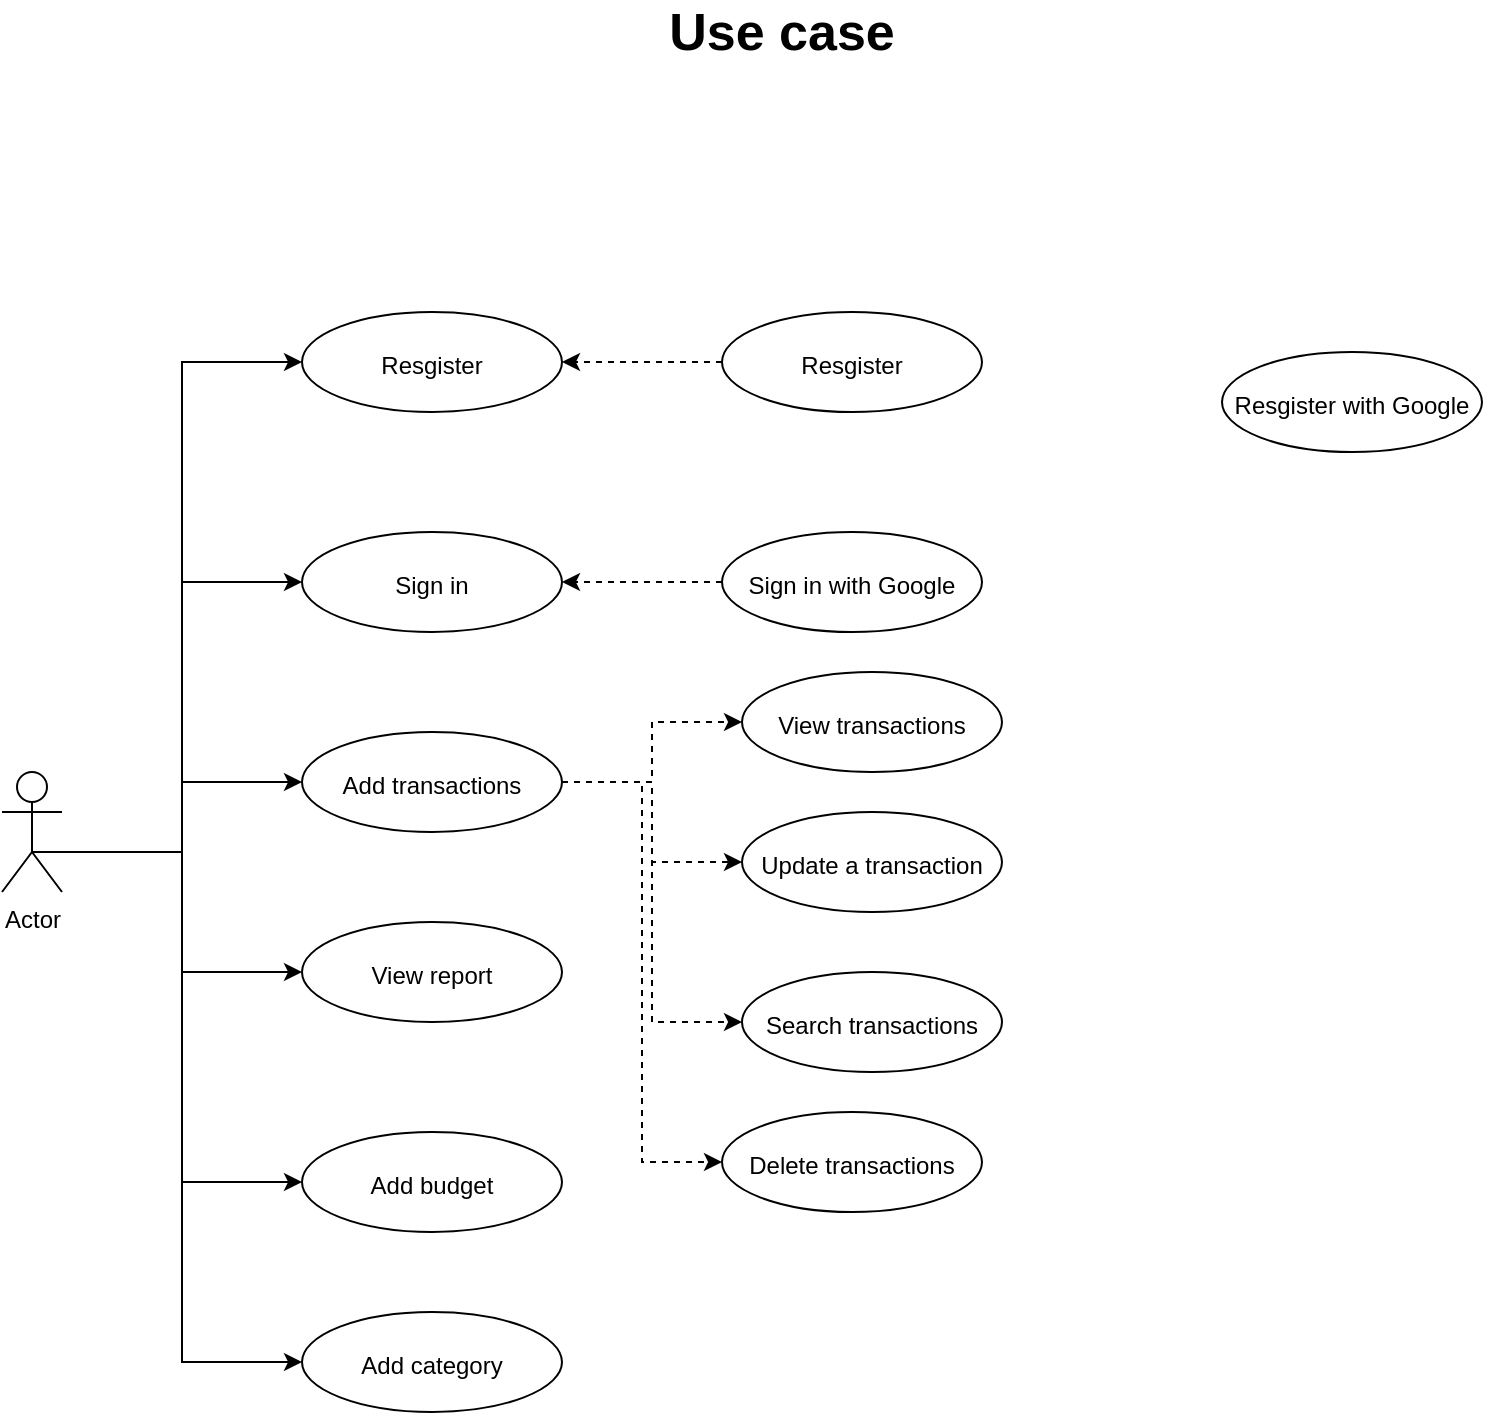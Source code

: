 <mxfile version="13.1.3" pages="2">
    <diagram id="VAm6x46tDt8hWLN9XQ7f" name="Use case">
        <mxGraphModel dx="1173" dy="792" grid="1" gridSize="10" guides="1" tooltips="1" connect="1" arrows="1" fold="1" page="1" pageScale="1" pageWidth="850" pageHeight="1100" math="0" shadow="0">
            <root>
                <mxCell id="0"/>
                <mxCell id="1" parent="0"/>
                <mxCell id="ISecW_dbYWo_y4zXbdXJ-11" style="edgeStyle=orthogonalEdgeStyle;rounded=0;orthogonalLoop=1;jettySize=auto;html=1;exitX=0.5;exitY=0.5;exitDx=0;exitDy=0;exitPerimeter=0;entryX=0;entryY=0.5;entryDx=0;entryDy=0;fontSize=26;" parent="1" source="ISecW_dbYWo_y4zXbdXJ-1" target="ISecW_dbYWo_y4zXbdXJ-6" edge="1">
                    <mxGeometry relative="1" as="geometry">
                        <Array as="points">
                            <mxPoint x="35" y="480"/>
                            <mxPoint x="110" y="480"/>
                            <mxPoint x="110" y="345"/>
                        </Array>
                    </mxGeometry>
                </mxCell>
                <mxCell id="ISecW_dbYWo_y4zXbdXJ-12" style="edgeStyle=orthogonalEdgeStyle;rounded=0;orthogonalLoop=1;jettySize=auto;html=1;exitX=0.5;exitY=0.5;exitDx=0;exitDy=0;exitPerimeter=0;entryX=0;entryY=0.5;entryDx=0;entryDy=0;fontSize=26;" parent="1" source="ISecW_dbYWo_y4zXbdXJ-1" target="ISecW_dbYWo_y4zXbdXJ-3" edge="1">
                    <mxGeometry relative="1" as="geometry">
                        <Array as="points">
                            <mxPoint x="35" y="480"/>
                            <mxPoint x="110" y="480"/>
                            <mxPoint x="110" y="445"/>
                        </Array>
                    </mxGeometry>
                </mxCell>
                <mxCell id="ISecW_dbYWo_y4zXbdXJ-13" style="edgeStyle=orthogonalEdgeStyle;rounded=0;orthogonalLoop=1;jettySize=auto;html=1;exitX=0.5;exitY=0.5;exitDx=0;exitDy=0;exitPerimeter=0;entryX=0;entryY=0.5;entryDx=0;entryDy=0;fontSize=26;" parent="1" source="ISecW_dbYWo_y4zXbdXJ-1" target="ISecW_dbYWo_y4zXbdXJ-4" edge="1">
                    <mxGeometry relative="1" as="geometry">
                        <Array as="points">
                            <mxPoint x="35" y="480"/>
                            <mxPoint x="110" y="480"/>
                            <mxPoint x="110" y="540"/>
                        </Array>
                    </mxGeometry>
                </mxCell>
                <mxCell id="ISecW_dbYWo_y4zXbdXJ-14" style="edgeStyle=orthogonalEdgeStyle;rounded=0;orthogonalLoop=1;jettySize=auto;html=1;exitX=0.5;exitY=0.5;exitDx=0;exitDy=0;exitPerimeter=0;entryX=0;entryY=0.5;entryDx=0;entryDy=0;fontSize=26;" parent="1" source="ISecW_dbYWo_y4zXbdXJ-1" target="ISecW_dbYWo_y4zXbdXJ-5" edge="1">
                    <mxGeometry relative="1" as="geometry">
                        <Array as="points">
                            <mxPoint x="35" y="480"/>
                            <mxPoint x="110" y="480"/>
                            <mxPoint x="110" y="645"/>
                        </Array>
                    </mxGeometry>
                </mxCell>
                <mxCell id="ISecW_dbYWo_y4zXbdXJ-15" style="edgeStyle=orthogonalEdgeStyle;rounded=0;orthogonalLoop=1;jettySize=auto;html=1;exitX=0.5;exitY=0.5;exitDx=0;exitDy=0;exitPerimeter=0;entryX=0;entryY=0.5;entryDx=0;entryDy=0;fontSize=26;" parent="1" source="ISecW_dbYWo_y4zXbdXJ-1" target="ISecW_dbYWo_y4zXbdXJ-7" edge="1">
                    <mxGeometry relative="1" as="geometry">
                        <Array as="points">
                            <mxPoint x="35" y="480"/>
                            <mxPoint x="110" y="480"/>
                            <mxPoint x="110" y="235"/>
                        </Array>
                    </mxGeometry>
                </mxCell>
                <mxCell id="ISecW_dbYWo_y4zXbdXJ-16" style="edgeStyle=orthogonalEdgeStyle;rounded=0;orthogonalLoop=1;jettySize=auto;html=1;exitX=0.5;exitY=0.5;exitDx=0;exitDy=0;exitPerimeter=0;entryX=0;entryY=0.5;entryDx=0;entryDy=0;fontSize=26;" parent="1" source="ISecW_dbYWo_y4zXbdXJ-1" target="ISecW_dbYWo_y4zXbdXJ-8" edge="1">
                    <mxGeometry relative="1" as="geometry">
                        <Array as="points">
                            <mxPoint x="35" y="480"/>
                            <mxPoint x="110" y="480"/>
                            <mxPoint x="110" y="735"/>
                        </Array>
                    </mxGeometry>
                </mxCell>
                <mxCell id="ISecW_dbYWo_y4zXbdXJ-1" value="Actor" style="shape=umlActor;verticalLabelPosition=bottom;verticalAlign=top;html=1;" parent="1" vertex="1">
                    <mxGeometry x="20" y="440" width="30" height="60" as="geometry"/>
                </mxCell>
                <mxCell id="ISecW_dbYWo_y4zXbdXJ-2" value="Use case" style="text;html=1;strokeColor=none;fillColor=none;align=center;verticalAlign=middle;whiteSpace=wrap;rounded=0;fontStyle=1;fontSize=26;" parent="1" vertex="1">
                    <mxGeometry x="310" y="60" width="200" height="20" as="geometry"/>
                </mxCell>
                <mxCell id="ISecW_dbYWo_y4zXbdXJ-24" value="" style="edgeStyle=orthogonalEdgeStyle;rounded=0;orthogonalLoop=1;jettySize=auto;html=1;dashed=1;fontSize=26;" parent="1" source="ISecW_dbYWo_y4zXbdXJ-3" target="ISecW_dbYWo_y4zXbdXJ-23" edge="1">
                    <mxGeometry relative="1" as="geometry"/>
                </mxCell>
                <mxCell id="ISecW_dbYWo_y4zXbdXJ-27" style="edgeStyle=orthogonalEdgeStyle;rounded=0;orthogonalLoop=1;jettySize=auto;html=1;entryX=0;entryY=0.5;entryDx=0;entryDy=0;dashed=1;fontSize=26;" parent="1" source="ISecW_dbYWo_y4zXbdXJ-3" target="ISecW_dbYWo_y4zXbdXJ-26" edge="1">
                    <mxGeometry relative="1" as="geometry"/>
                </mxCell>
                <mxCell id="ISecW_dbYWo_y4zXbdXJ-29" style="edgeStyle=orthogonalEdgeStyle;rounded=0;orthogonalLoop=1;jettySize=auto;html=1;entryX=0;entryY=0.5;entryDx=0;entryDy=0;dashed=1;fontSize=26;" parent="1" source="ISecW_dbYWo_y4zXbdXJ-3" target="ISecW_dbYWo_y4zXbdXJ-28" edge="1">
                    <mxGeometry relative="1" as="geometry"/>
                </mxCell>
                <mxCell id="ISecW_dbYWo_y4zXbdXJ-31" style="edgeStyle=orthogonalEdgeStyle;rounded=0;orthogonalLoop=1;jettySize=auto;html=1;exitX=1;exitY=0.5;exitDx=0;exitDy=0;entryX=0;entryY=0.5;entryDx=0;entryDy=0;dashed=1;fontSize=26;" edge="1" parent="1" source="ISecW_dbYWo_y4zXbdXJ-3" target="ISecW_dbYWo_y4zXbdXJ-30">
                    <mxGeometry relative="1" as="geometry">
                        <Array as="points">
                            <mxPoint x="340" y="445"/>
                            <mxPoint x="340" y="635"/>
                        </Array>
                    </mxGeometry>
                </mxCell>
                <mxCell id="ISecW_dbYWo_y4zXbdXJ-3" value="&lt;font style=&quot;font-size: 12px&quot;&gt;Add transactions&lt;/font&gt;" style="ellipse;whiteSpace=wrap;html=1;fontSize=26;verticalAlign=top;" parent="1" vertex="1">
                    <mxGeometry x="170" y="420" width="130" height="50" as="geometry"/>
                </mxCell>
                <mxCell id="ISecW_dbYWo_y4zXbdXJ-4" value="&lt;font style=&quot;font-size: 12px&quot;&gt;View report&lt;/font&gt;" style="ellipse;whiteSpace=wrap;html=1;fontSize=26;verticalAlign=top;" parent="1" vertex="1">
                    <mxGeometry x="170" y="515" width="130" height="50" as="geometry"/>
                </mxCell>
                <mxCell id="ISecW_dbYWo_y4zXbdXJ-5" value="&lt;font style=&quot;font-size: 12px&quot;&gt;Add budget&lt;/font&gt;" style="ellipse;whiteSpace=wrap;html=1;fontSize=26;verticalAlign=top;" parent="1" vertex="1">
                    <mxGeometry x="170" y="620" width="130" height="50" as="geometry"/>
                </mxCell>
                <mxCell id="ISecW_dbYWo_y4zXbdXJ-6" value="&lt;font style=&quot;font-size: 12px&quot;&gt;Sign in&lt;/font&gt;" style="ellipse;whiteSpace=wrap;html=1;fontSize=26;verticalAlign=top;" parent="1" vertex="1">
                    <mxGeometry x="170" y="320" width="130" height="50" as="geometry"/>
                </mxCell>
                <mxCell id="ISecW_dbYWo_y4zXbdXJ-7" value="&lt;font style=&quot;font-size: 12px&quot;&gt;Resgister&lt;/font&gt;" style="ellipse;whiteSpace=wrap;html=1;fontSize=26;verticalAlign=top;" parent="1" vertex="1">
                    <mxGeometry x="170" y="210" width="130" height="50" as="geometry"/>
                </mxCell>
                <mxCell id="ISecW_dbYWo_y4zXbdXJ-8" value="&lt;font style=&quot;font-size: 12px&quot;&gt;Add category&lt;/font&gt;" style="ellipse;whiteSpace=wrap;html=1;fontSize=26;verticalAlign=top;" parent="1" vertex="1">
                    <mxGeometry x="170" y="710" width="130" height="50" as="geometry"/>
                </mxCell>
                <mxCell id="ISecW_dbYWo_y4zXbdXJ-18" value="&lt;font style=&quot;font-size: 12px&quot;&gt;Resgister with Google&lt;/font&gt;" style="ellipse;whiteSpace=wrap;html=1;fontSize=26;verticalAlign=top;" parent="1" vertex="1">
                    <mxGeometry x="630" y="230" width="130" height="50" as="geometry"/>
                </mxCell>
                <mxCell id="ISecW_dbYWo_y4zXbdXJ-22" style="edgeStyle=orthogonalEdgeStyle;rounded=0;orthogonalLoop=1;jettySize=auto;html=1;entryX=1;entryY=0.5;entryDx=0;entryDy=0;dashed=1;fontSize=26;" parent="1" source="ISecW_dbYWo_y4zXbdXJ-19" target="ISecW_dbYWo_y4zXbdXJ-6" edge="1">
                    <mxGeometry relative="1" as="geometry"/>
                </mxCell>
                <mxCell id="ISecW_dbYWo_y4zXbdXJ-19" value="&lt;font style=&quot;font-size: 12px&quot;&gt;Sign in with Google&lt;/font&gt;" style="ellipse;whiteSpace=wrap;html=1;fontSize=26;verticalAlign=top;" parent="1" vertex="1">
                    <mxGeometry x="380" y="320" width="130" height="50" as="geometry"/>
                </mxCell>
                <mxCell id="ISecW_dbYWo_y4zXbdXJ-21" style="edgeStyle=orthogonalEdgeStyle;rounded=0;orthogonalLoop=1;jettySize=auto;html=1;entryX=1;entryY=0.5;entryDx=0;entryDy=0;dashed=1;fontSize=26;" parent="1" source="2" target="ISecW_dbYWo_y4zXbdXJ-7" edge="1">
                    <mxGeometry relative="1" as="geometry"/>
                </mxCell>
                <mxCell id="2" value="&lt;font style=&quot;font-size: 12px&quot;&gt;Resgister&lt;/font&gt;" style="ellipse;whiteSpace=wrap;html=1;fontSize=26;verticalAlign=top;" parent="1" vertex="1">
                    <mxGeometry x="380" y="210" width="130" height="50" as="geometry"/>
                </mxCell>
                <mxCell id="ISecW_dbYWo_y4zXbdXJ-23" value="&lt;font style=&quot;font-size: 12px&quot;&gt;View transactions&lt;/font&gt;" style="ellipse;whiteSpace=wrap;html=1;fontSize=26;verticalAlign=top;" parent="1" vertex="1">
                    <mxGeometry x="390" y="390" width="130" height="50" as="geometry"/>
                </mxCell>
                <mxCell id="ISecW_dbYWo_y4zXbdXJ-26" value="&lt;font style=&quot;font-size: 12px&quot;&gt;Update a transaction&lt;/font&gt;" style="ellipse;whiteSpace=wrap;html=1;fontSize=26;verticalAlign=top;" parent="1" vertex="1">
                    <mxGeometry x="390" y="460" width="130" height="50" as="geometry"/>
                </mxCell>
                <mxCell id="ISecW_dbYWo_y4zXbdXJ-28" value="&lt;font style=&quot;font-size: 12px&quot;&gt;Search transactions&lt;/font&gt;" style="ellipse;whiteSpace=wrap;html=1;fontSize=26;verticalAlign=top;" parent="1" vertex="1">
                    <mxGeometry x="390" y="540" width="130" height="50" as="geometry"/>
                </mxCell>
                <mxCell id="ISecW_dbYWo_y4zXbdXJ-30" value="&lt;font style=&quot;font-size: 12px&quot;&gt;Delete transactions&lt;/font&gt;" style="ellipse;whiteSpace=wrap;html=1;fontSize=26;verticalAlign=top;" vertex="1" parent="1">
                    <mxGeometry x="380" y="610" width="130" height="50" as="geometry"/>
                </mxCell>
            </root>
        </mxGraphModel>
    </diagram>
    <diagram id="X9gMY8Nq_1_TynFEJNWI" name="Database">
        <mxGraphModel grid="1" gridSize="10" guides="1" tooltips="1" connect="1" arrows="1" page="1" fold="1" pageScale="1" pageWidth="850" pageHeight="1100" math="0" shadow="0">
            <root>
                <mxCell id="ieBPwDi9-aRZE7v6kEGW-0"/>
                <mxCell id="ieBPwDi9-aRZE7v6kEGW-1" parent="ieBPwDi9-aRZE7v6kEGW-0"/>
                <mxCell id="ieBPwDi9-aRZE7v6kEGW-23" value="Transaction" style="swimlane;childLayout=stackLayout;horizontal=1;startSize=30;horizontalStack=0;rounded=1;fontSize=14;fontStyle=0;strokeWidth=2;resizeParent=0;resizeLast=1;shadow=0;dashed=0;align=center;fillColor=none;" vertex="1" parent="ieBPwDi9-aRZE7v6kEGW-1">
                    <mxGeometry x="360" y="90" width="160" height="120" as="geometry"/>
                </mxCell>
                <mxCell id="ieBPwDi9-aRZE7v6kEGW-24" value="+_id&#10;+amount&#10;+category&#10;+createdAt&#10;+note" style="align=left;strokeColor=none;fillColor=none;spacingLeft=4;fontSize=12;verticalAlign=top;resizable=0;rotatable=0;part=1;" vertex="1" parent="ieBPwDi9-aRZE7v6kEGW-23">
                    <mxGeometry y="30" width="160" height="90" as="geometry"/>
                </mxCell>
                <mxCell id="ieBPwDi9-aRZE7v6kEGW-30" value="" style="edgeStyle=entityRelationEdgeStyle;fontSize=12;html=1;endArrow=ERoneToMany;dashed=1;entryX=0;entryY=0.5;entryDx=0;entryDy=0;exitX=0.994;exitY=0.367;exitDx=0;exitDy=0;exitPerimeter=0;" edge="1" parent="ieBPwDi9-aRZE7v6kEGW-1" source="ieBPwDi9-aRZE7v6kEGW-18" target="ieBPwDi9-aRZE7v6kEGW-23">
                    <mxGeometry width="100" height="100" relative="1" as="geometry">
                        <mxPoint x="230" y="260" as="sourcePoint"/>
                        <mxPoint x="330" y="160" as="targetPoint"/>
                    </mxGeometry>
                </mxCell>
                <mxCell id="ieBPwDi9-aRZE7v6kEGW-17" value="User" style="swimlane;childLayout=stackLayout;horizontal=1;startSize=30;horizontalStack=0;rounded=1;fontSize=14;fontStyle=0;strokeWidth=2;resizeParent=0;resizeLast=1;shadow=0;dashed=0;align=center;" vertex="1" parent="ieBPwDi9-aRZE7v6kEGW-1">
                    <mxGeometry x="50" y="190" width="160" height="120" as="geometry"/>
                </mxCell>
                <mxCell id="ieBPwDi9-aRZE7v6kEGW-18" value="+_id&#10;+email&#10;+password&#10;+transaction&#10;+budget&#10;+setting&#10;" style="align=left;strokeColor=none;fillColor=none;spacingLeft=4;fontSize=12;verticalAlign=top;resizable=0;rotatable=0;part=1;" vertex="1" parent="ieBPwDi9-aRZE7v6kEGW-17">
                    <mxGeometry y="30" width="160" height="90" as="geometry"/>
                </mxCell>
                <mxCell id="ieBPwDi9-aRZE7v6kEGW-26" value="Category" style="swimlane;childLayout=stackLayout;horizontal=1;startSize=30;horizontalStack=0;rounded=1;fontSize=14;fontStyle=0;strokeWidth=2;resizeParent=0;resizeLast=1;shadow=0;dashed=0;align=center;fillColor=none;" vertex="1" parent="ieBPwDi9-aRZE7v6kEGW-1">
                    <mxGeometry x="630" y="90" width="160" height="120" as="geometry"/>
                </mxCell>
                <mxCell id="ieBPwDi9-aRZE7v6kEGW-27" value="+_id&#10;+icon&#10;+name&#10;+type" style="align=left;strokeColor=none;fillColor=none;spacingLeft=4;fontSize=12;verticalAlign=top;resizable=0;rotatable=0;part=1;" vertex="1" parent="ieBPwDi9-aRZE7v6kEGW-26">
                    <mxGeometry y="30" width="160" height="90" as="geometry"/>
                </mxCell>
                <mxCell id="ieBPwDi9-aRZE7v6kEGW-31" value="" style="edgeStyle=entityRelationEdgeStyle;fontSize=12;html=1;endArrow=ERone;endFill=1;dashed=1;entryX=0;entryY=0.5;entryDx=0;entryDy=0;exitX=1;exitY=0.5;exitDx=0;exitDy=0;" edge="1" parent="ieBPwDi9-aRZE7v6kEGW-1" source="ieBPwDi9-aRZE7v6kEGW-24" target="ieBPwDi9-aRZE7v6kEGW-26">
                    <mxGeometry width="100" height="100" relative="1" as="geometry">
                        <mxPoint x="505" y="270" as="sourcePoint"/>
                        <mxPoint x="605" y="170" as="targetPoint"/>
                    </mxGeometry>
                </mxCell>
                <mxCell id="ieBPwDi9-aRZE7v6kEGW-28" value="Budget" style="swimlane;childLayout=stackLayout;horizontal=1;startSize=30;horizontalStack=0;rounded=1;fontSize=14;fontStyle=0;strokeWidth=2;resizeParent=0;resizeLast=1;shadow=0;dashed=0;align=center;fillColor=none;" vertex="1" parent="ieBPwDi9-aRZE7v6kEGW-1">
                    <mxGeometry x="345" y="380" width="160" height="140" as="geometry"/>
                </mxCell>
                <mxCell id="ieBPwDi9-aRZE7v6kEGW-29" value="+_id&#10;+amount&#10;+category&#10;+start_date&#10;+end_date&#10;+ expense_transaction" style="align=left;strokeColor=none;fillColor=none;spacingLeft=4;fontSize=12;verticalAlign=top;resizable=0;rotatable=0;part=1;" vertex="1" parent="ieBPwDi9-aRZE7v6kEGW-28">
                    <mxGeometry y="30" width="160" height="110" as="geometry"/>
                </mxCell>
                <mxCell id="ieBPwDi9-aRZE7v6kEGW-32" value="" style="edgeStyle=entityRelationEdgeStyle;fontSize=12;html=1;endArrow=ERoneToMany;dashed=1;entryX=-0.019;entryY=0.373;entryDx=0;entryDy=0;exitX=1;exitY=0.75;exitDx=0;exitDy=0;entryPerimeter=0;" edge="1" parent="ieBPwDi9-aRZE7v6kEGW-1" source="ieBPwDi9-aRZE7v6kEGW-18" target="ieBPwDi9-aRZE7v6kEGW-29">
                    <mxGeometry width="100" height="100" relative="1" as="geometry">
                        <mxPoint x="150.0" y="520" as="sourcePoint"/>
                        <mxPoint x="300.96" y="416.97" as="targetPoint"/>
                    </mxGeometry>
                </mxCell>
            </root>
        </mxGraphModel>
    </diagram>
</mxfile>